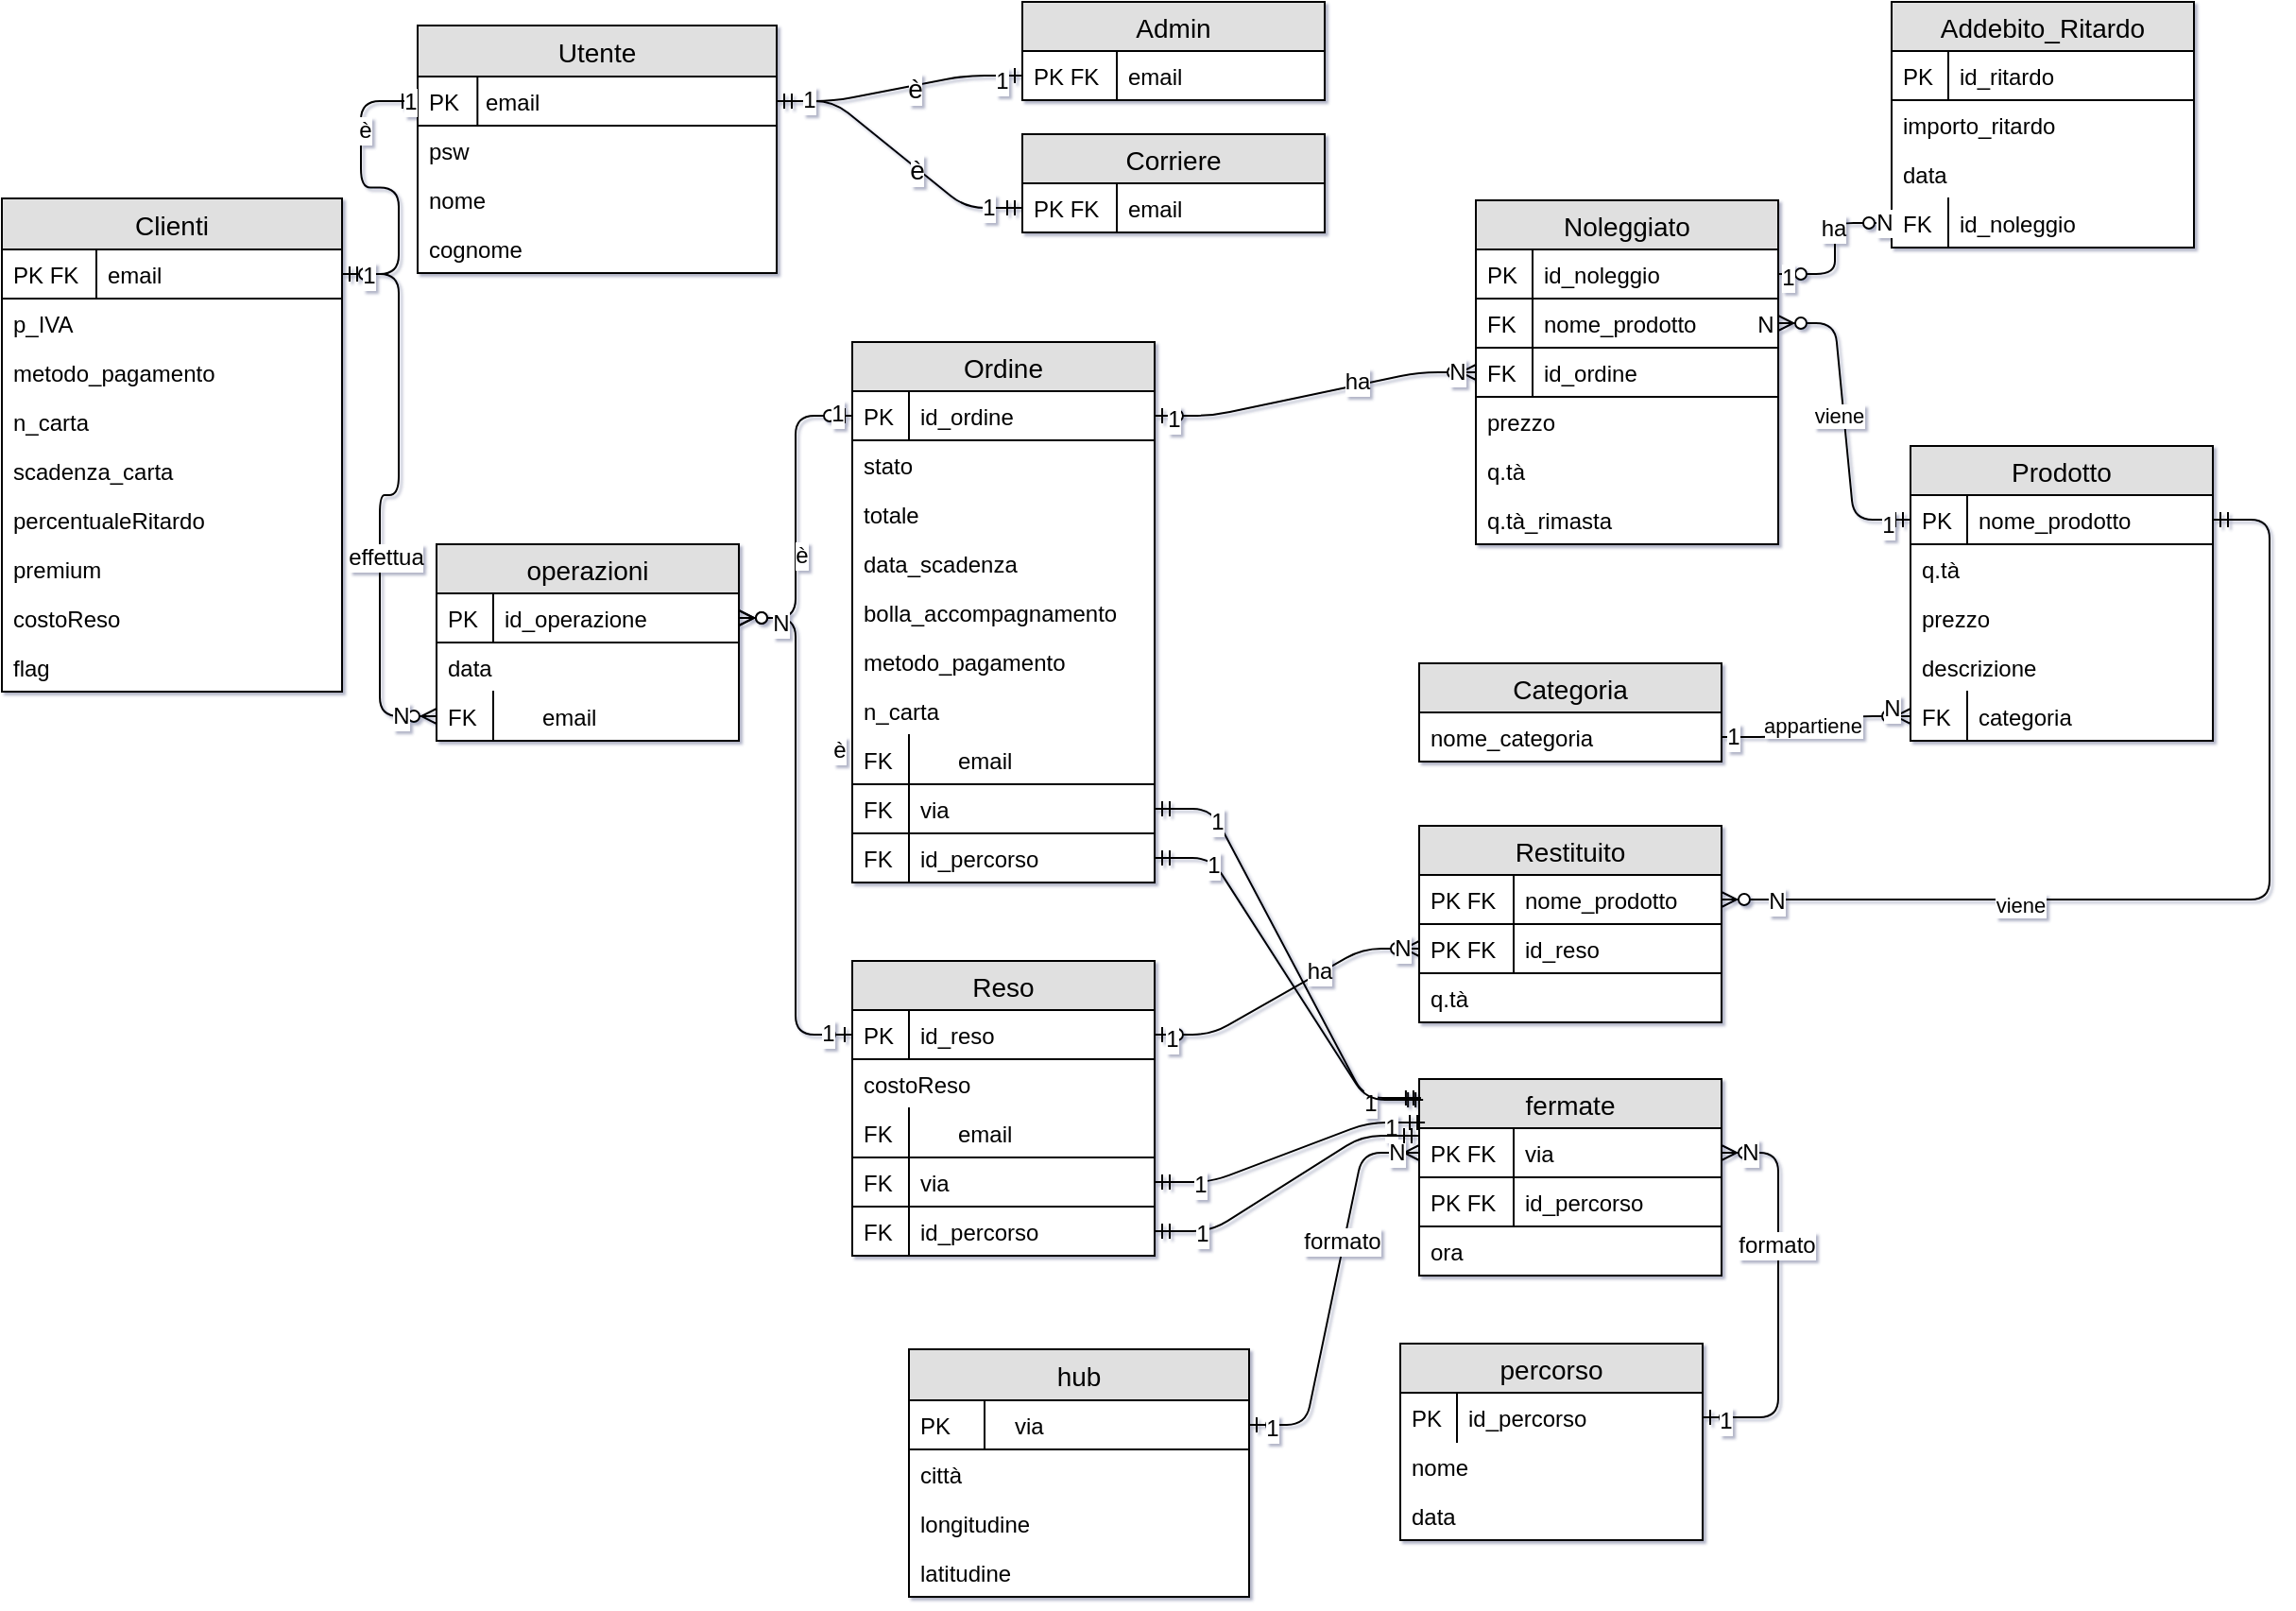 <mxfile version="13.9.8" type="device"><diagram id="O3b5vfJz-K-T-hg6xMQF" name="Page-1"><mxGraphModel dx="1422" dy="1621" grid="1" gridSize="10" guides="1" tooltips="1" connect="1" arrows="1" fold="1" page="1" pageScale="1" pageWidth="1169" pageHeight="827" background="none" math="0" shadow="1"><root><mxCell id="0"/><mxCell id="1" parent="0"/><object label="Utente" id="Xm0WJT4RVuP9LQRf9wcF-2"><mxCell style="swimlane;fontStyle=0;childLayout=stackLayout;horizontal=1;startSize=27;fillColor=#e0e0e0;horizontalStack=0;resizeParent=1;resizeParentMax=0;resizeLast=0;collapsible=1;marginBottom=0;swimlaneFillColor=#ffffff;align=center;fontSize=14;" parent="1" vertex="1"><mxGeometry x="250" y="-117.5" width="190" height="131" as="geometry"><mxRectangle x="90" y="90" width="70" height="26" as="alternateBounds"/></mxGeometry></mxCell></object><mxCell id="Xm0WJT4RVuP9LQRf9wcF-62" value="email" style="shape=partialRectangle;top=0;left=0;right=0;bottom=1;align=left;verticalAlign=top;fillColor=none;spacingLeft=34;spacingRight=4;overflow=hidden;rotatable=0;points=[[0,0.5],[1,0.5]];portConstraint=eastwest;dropTarget=0;fontSize=12;startSize=26;" parent="Xm0WJT4RVuP9LQRf9wcF-2" vertex="1"><mxGeometry y="27" width="190" height="26" as="geometry"/></mxCell><mxCell id="Xm0WJT4RVuP9LQRf9wcF-63" value="PK" style="shape=partialRectangle;top=0;left=0;bottom=0;fillColor=none;align=left;verticalAlign=top;spacingLeft=4;spacingRight=4;overflow=hidden;rotatable=0;points=[];portConstraint=eastwest;part=1;fontSize=12;" parent="Xm0WJT4RVuP9LQRf9wcF-62" vertex="1" connectable="0"><mxGeometry width="31.667" height="26" as="geometry"/></mxCell><mxCell id="Xm0WJT4RVuP9LQRf9wcF-4" value="psw" style="text;strokeColor=none;fillColor=none;spacingLeft=4;spacingRight=4;overflow=hidden;rotatable=0;points=[[0,0.5],[1,0.5]];portConstraint=eastwest;fontSize=12;" parent="Xm0WJT4RVuP9LQRf9wcF-2" vertex="1"><mxGeometry y="53" width="190" height="26" as="geometry"/></mxCell><mxCell id="Xm0WJT4RVuP9LQRf9wcF-16" value="nome&#10;" style="text;strokeColor=none;fillColor=none;spacingLeft=4;spacingRight=4;overflow=hidden;rotatable=0;points=[[0,0.5],[1,0.5]];portConstraint=eastwest;fontSize=12;" parent="Xm0WJT4RVuP9LQRf9wcF-2" vertex="1"><mxGeometry y="79" width="190" height="26" as="geometry"/></mxCell><mxCell id="Xm0WJT4RVuP9LQRf9wcF-17" value="cognome" style="text;strokeColor=none;fillColor=none;spacingLeft=4;spacingRight=4;overflow=hidden;rotatable=0;points=[[0,0.5],[1,0.5]];portConstraint=eastwest;fontSize=12;" parent="Xm0WJT4RVuP9LQRf9wcF-2" vertex="1"><mxGeometry y="105" width="190" height="26" as="geometry"/></mxCell><object label="Clienti" id="Xm0WJT4RVuP9LQRf9wcF-35"><mxCell style="swimlane;fontStyle=0;childLayout=stackLayout;horizontal=1;startSize=27;fillColor=#e0e0e0;horizontalStack=0;resizeParent=1;resizeParentMax=0;resizeLast=0;collapsible=1;marginBottom=0;swimlaneFillColor=#ffffff;align=center;fontSize=14;" parent="1" vertex="1"><mxGeometry x="30" y="-26" width="180" height="261" as="geometry"><mxRectangle x="90" y="90" width="70" height="26" as="alternateBounds"/></mxGeometry></mxCell></object><mxCell id="Xm0WJT4RVuP9LQRf9wcF-36" value="      email" style="shape=partialRectangle;top=0;left=0;right=0;bottom=1;align=left;verticalAlign=top;fillColor=none;spacingLeft=34;spacingRight=4;overflow=hidden;rotatable=0;points=[[0,0.5],[1,0.5]];portConstraint=eastwest;dropTarget=0;fontSize=12;startSize=26;" parent="Xm0WJT4RVuP9LQRf9wcF-35" vertex="1"><mxGeometry y="27" width="180" height="26" as="geometry"/></mxCell><mxCell id="Xm0WJT4RVuP9LQRf9wcF-37" value="PK FK" style="shape=partialRectangle;top=0;left=0;bottom=0;fillColor=none;align=left;verticalAlign=top;spacingLeft=4;spacingRight=4;overflow=hidden;rotatable=0;points=[];portConstraint=eastwest;part=1;fontSize=12;" parent="Xm0WJT4RVuP9LQRf9wcF-36" vertex="1" connectable="0"><mxGeometry width="50" height="26" as="geometry"/></mxCell><mxCell id="Xm0WJT4RVuP9LQRf9wcF-38" value="p_IVA" style="text;strokeColor=none;fillColor=none;spacingLeft=4;spacingRight=4;overflow=hidden;rotatable=0;points=[[0,0.5],[1,0.5]];portConstraint=eastwest;fontSize=12;" parent="Xm0WJT4RVuP9LQRf9wcF-35" vertex="1"><mxGeometry y="53" width="180" height="26" as="geometry"/></mxCell><mxCell id="LE8PXFdHcmIUu1gxOblO-20" value="metodo_pagamento" style="text;strokeColor=none;fillColor=none;spacingLeft=4;spacingRight=4;overflow=hidden;rotatable=0;points=[[0,0.5],[1,0.5]];portConstraint=eastwest;fontSize=12;" parent="Xm0WJT4RVuP9LQRf9wcF-35" vertex="1"><mxGeometry y="79" width="180" height="26" as="geometry"/></mxCell><mxCell id="Xm0WJT4RVuP9LQRf9wcF-39" value="n_carta" style="text;strokeColor=none;fillColor=none;spacingLeft=4;spacingRight=4;overflow=hidden;rotatable=0;points=[[0,0.5],[1,0.5]];portConstraint=eastwest;fontSize=12;" parent="Xm0WJT4RVuP9LQRf9wcF-35" vertex="1"><mxGeometry y="105" width="180" height="26" as="geometry"/></mxCell><mxCell id="Xm0WJT4RVuP9LQRf9wcF-40" value="scadenza_carta" style="text;strokeColor=none;fillColor=none;spacingLeft=4;spacingRight=4;overflow=hidden;rotatable=0;points=[[0,0.5],[1,0.5]];portConstraint=eastwest;fontSize=12;" parent="Xm0WJT4RVuP9LQRf9wcF-35" vertex="1"><mxGeometry y="131" width="180" height="26" as="geometry"/></mxCell><mxCell id="LE8PXFdHcmIUu1gxOblO-26" value="percentualeRitardo" style="text;strokeColor=none;fillColor=none;spacingLeft=4;spacingRight=4;overflow=hidden;rotatable=0;points=[[0,0.5],[1,0.5]];portConstraint=eastwest;fontSize=12;" parent="Xm0WJT4RVuP9LQRf9wcF-35" vertex="1"><mxGeometry y="157" width="180" height="26" as="geometry"/></mxCell><mxCell id="LE8PXFdHcmIUu1gxOblO-27" value="premium" style="text;strokeColor=none;fillColor=none;spacingLeft=4;spacingRight=4;overflow=hidden;rotatable=0;points=[[0,0.5],[1,0.5]];portConstraint=eastwest;fontSize=12;" parent="Xm0WJT4RVuP9LQRf9wcF-35" vertex="1"><mxGeometry y="183" width="180" height="26" as="geometry"/></mxCell><mxCell id="LE8PXFdHcmIUu1gxOblO-28" value="costoReso" style="text;strokeColor=none;fillColor=none;spacingLeft=4;spacingRight=4;overflow=hidden;rotatable=0;points=[[0,0.5],[1,0.5]];portConstraint=eastwest;fontSize=12;" parent="Xm0WJT4RVuP9LQRf9wcF-35" vertex="1"><mxGeometry y="209" width="180" height="26" as="geometry"/></mxCell><mxCell id="Xm0WJT4RVuP9LQRf9wcF-73" value="flag" style="text;strokeColor=none;fillColor=none;spacingLeft=4;spacingRight=4;overflow=hidden;rotatable=0;points=[[0,0.5],[1,0.5]];portConstraint=eastwest;fontSize=12;startSize=26;" parent="Xm0WJT4RVuP9LQRf9wcF-35" vertex="1"><mxGeometry y="235" width="180" height="26" as="geometry"/></mxCell><mxCell id="Xm0WJT4RVuP9LQRf9wcF-49" value="Admin" style="swimlane;fontStyle=0;childLayout=stackLayout;horizontal=1;startSize=26;fillColor=#e0e0e0;horizontalStack=0;resizeParent=1;resizeParentMax=0;resizeLast=0;collapsible=1;marginBottom=0;swimlaneFillColor=#ffffff;align=center;fontSize=14;" parent="1" vertex="1"><mxGeometry x="570" y="-130" width="160" height="52" as="geometry"/></mxCell><mxCell id="Xm0WJT4RVuP9LQRf9wcF-53" value="      email" style="shape=partialRectangle;top=0;left=0;right=0;bottom=1;align=left;verticalAlign=top;fillColor=none;spacingLeft=34;spacingRight=4;overflow=hidden;rotatable=0;points=[[0,0.5],[1,0.5]];portConstraint=eastwest;dropTarget=0;fontSize=12;startSize=26;" parent="Xm0WJT4RVuP9LQRf9wcF-49" vertex="1"><mxGeometry y="26" width="160" height="26" as="geometry"/></mxCell><mxCell id="Xm0WJT4RVuP9LQRf9wcF-54" value="PK FK" style="shape=partialRectangle;top=0;left=0;bottom=0;fillColor=none;align=left;verticalAlign=top;spacingLeft=4;spacingRight=4;overflow=hidden;rotatable=0;points=[];portConstraint=eastwest;part=1;fontSize=12;" parent="Xm0WJT4RVuP9LQRf9wcF-53" vertex="1" connectable="0"><mxGeometry width="50" height="26" as="geometry"/></mxCell><mxCell id="Xm0WJT4RVuP9LQRf9wcF-55" value="Corriere" style="swimlane;fontStyle=0;childLayout=stackLayout;horizontal=1;startSize=26;fillColor=#e0e0e0;horizontalStack=0;resizeParent=1;resizeParentMax=0;resizeLast=0;collapsible=1;marginBottom=0;swimlaneFillColor=#ffffff;align=center;fontSize=14;" parent="1" vertex="1"><mxGeometry x="570" y="-60" width="160" height="52" as="geometry"/></mxCell><mxCell id="Xm0WJT4RVuP9LQRf9wcF-56" value="      email" style="shape=partialRectangle;top=0;left=0;right=0;bottom=1;align=left;verticalAlign=top;fillColor=none;spacingLeft=34;spacingRight=4;overflow=hidden;rotatable=0;points=[[0,0.5],[1,0.5]];portConstraint=eastwest;dropTarget=0;fontSize=12;startSize=26;" parent="Xm0WJT4RVuP9LQRf9wcF-55" vertex="1"><mxGeometry y="26" width="160" height="26" as="geometry"/></mxCell><mxCell id="Xm0WJT4RVuP9LQRf9wcF-57" value="PK FK" style="shape=partialRectangle;top=0;left=0;bottom=0;fillColor=none;align=left;verticalAlign=top;spacingLeft=4;spacingRight=4;overflow=hidden;rotatable=0;points=[];portConstraint=eastwest;part=1;fontSize=12;" parent="Xm0WJT4RVuP9LQRf9wcF-56" vertex="1" connectable="0"><mxGeometry width="50" height="26" as="geometry"/></mxCell><mxCell id="Xm0WJT4RVuP9LQRf9wcF-58" value="" style="edgeStyle=entityRelationEdgeStyle;fontSize=12;html=1;endArrow=ERmandOne;startArrow=ERmandOne;exitX=1;exitY=0.5;exitDx=0;exitDy=0;entryX=0;entryY=0.5;entryDx=0;entryDy=0;" parent="1" source="Xm0WJT4RVuP9LQRf9wcF-36" target="Xm0WJT4RVuP9LQRf9wcF-62" edge="1"><mxGeometry width="100" height="100" relative="1" as="geometry"><mxPoint x="130" y="-20" as="sourcePoint"/><mxPoint x="230" y="-120" as="targetPoint"/></mxGeometry></mxCell><mxCell id="SQWvD1zlipwc46EcE6Aq-20" value="1" style="text;html=1;resizable=0;points=[];align=center;verticalAlign=middle;labelBackgroundColor=#ffffff;" parent="Xm0WJT4RVuP9LQRf9wcF-58" vertex="1" connectable="0"><mxGeometry x="0.948" relative="1" as="geometry"><mxPoint as="offset"/></mxGeometry></mxCell><mxCell id="VW3XLy9VrTY78GUXKfo0-68" value="è" style="text;html=1;resizable=0;points=[];align=center;verticalAlign=middle;labelBackgroundColor=#ffffff;" parent="Xm0WJT4RVuP9LQRf9wcF-58" vertex="1" connectable="0"><mxGeometry x="0.468" y="-2" relative="1" as="geometry"><mxPoint as="offset"/></mxGeometry></mxCell><mxCell id="Xm0WJT4RVuP9LQRf9wcF-64" value="" style="edgeStyle=entityRelationEdgeStyle;fontSize=12;html=1;endArrow=ERmandOne;startArrow=ERmandOne;exitX=1;exitY=0.5;exitDx=0;exitDy=0;entryX=0;entryY=0.5;entryDx=0;entryDy=0;" parent="1" source="Xm0WJT4RVuP9LQRf9wcF-62" target="Xm0WJT4RVuP9LQRf9wcF-53" edge="1"><mxGeometry width="100" height="100" relative="1" as="geometry"><mxPoint x="581.5" y="-153" as="sourcePoint"/><mxPoint x="511.5" y="87" as="targetPoint"/></mxGeometry></mxCell><mxCell id="Xm0WJT4RVuP9LQRf9wcF-71" value="è" style="text;html=1;resizable=0;points=[];align=center;verticalAlign=middle;labelBackgroundColor=#ffffff;fontSize=14;" parent="Xm0WJT4RVuP9LQRf9wcF-64" vertex="1" connectable="0"><mxGeometry x="0.121" y="-1" relative="1" as="geometry"><mxPoint y="1" as="offset"/></mxGeometry></mxCell><mxCell id="SQWvD1zlipwc46EcE6Aq-23" value="1" style="text;html=1;resizable=0;points=[];align=center;verticalAlign=middle;labelBackgroundColor=#ffffff;" parent="Xm0WJT4RVuP9LQRf9wcF-64" vertex="1" connectable="0"><mxGeometry x="0.832" y="-3" relative="1" as="geometry"><mxPoint as="offset"/></mxGeometry></mxCell><mxCell id="Xm0WJT4RVuP9LQRf9wcF-65" value="" style="edgeStyle=entityRelationEdgeStyle;fontSize=12;html=1;endArrow=ERmandOne;startArrow=ERmandOne;exitX=1;exitY=0.5;exitDx=0;exitDy=0;entryX=0;entryY=0.5;entryDx=0;entryDy=0;" parent="1" source="Xm0WJT4RVuP9LQRf9wcF-62" target="Xm0WJT4RVuP9LQRf9wcF-56" edge="1"><mxGeometry width="100" height="100" relative="1" as="geometry"><mxPoint x="401.5" y="-118" as="sourcePoint"/><mxPoint x="601.5" y="181" as="targetPoint"/></mxGeometry></mxCell><mxCell id="Xm0WJT4RVuP9LQRf9wcF-72" value="è" style="text;html=1;resizable=0;points=[];align=center;verticalAlign=middle;labelBackgroundColor=#ffffff;fontSize=14;" parent="Xm0WJT4RVuP9LQRf9wcF-65" vertex="1" connectable="0"><mxGeometry x="0.152" y="-1" relative="1" as="geometry"><mxPoint as="offset"/></mxGeometry></mxCell><mxCell id="SQWvD1zlipwc46EcE6Aq-22" value="1" style="text;html=1;resizable=0;points=[];align=center;verticalAlign=middle;labelBackgroundColor=#ffffff;" parent="Xm0WJT4RVuP9LQRf9wcF-65" vertex="1" connectable="0"><mxGeometry x="-0.714" y="5" relative="1" as="geometry"><mxPoint x="-5" y="4" as="offset"/></mxGeometry></mxCell><mxCell id="VW3XLy9VrTY78GUXKfo0-93" value="1" style="text;html=1;resizable=0;points=[];align=center;verticalAlign=middle;labelBackgroundColor=#ffffff;" parent="Xm0WJT4RVuP9LQRf9wcF-65" vertex="1" connectable="0"><mxGeometry x="0.763" relative="1" as="geometry"><mxPoint as="offset"/></mxGeometry></mxCell><mxCell id="Xm0WJT4RVuP9LQRf9wcF-66" value="Prodotto" style="swimlane;fontStyle=0;childLayout=stackLayout;horizontal=1;startSize=26;fillColor=#e0e0e0;horizontalStack=0;resizeParent=1;resizeParentMax=0;resizeLast=0;collapsible=1;marginBottom=0;swimlaneFillColor=#ffffff;align=center;fontSize=14;" parent="1" vertex="1"><mxGeometry x="1040" y="105" width="160" height="156" as="geometry"/></mxCell><mxCell id="Xm0WJT4RVuP9LQRf9wcF-79" value="nome_prodotto" style="shape=partialRectangle;top=0;left=0;right=0;bottom=1;align=left;verticalAlign=top;fillColor=none;spacingLeft=34;spacingRight=4;overflow=hidden;rotatable=0;points=[[0,0.5],[1,0.5]];portConstraint=eastwest;dropTarget=0;fontSize=12;startSize=26;" parent="Xm0WJT4RVuP9LQRf9wcF-66" vertex="1"><mxGeometry y="26" width="160" height="26" as="geometry"/></mxCell><mxCell id="Xm0WJT4RVuP9LQRf9wcF-80" value="PK" style="shape=partialRectangle;top=0;left=0;bottom=0;fillColor=none;align=left;verticalAlign=top;spacingLeft=4;spacingRight=4;overflow=hidden;rotatable=0;points=[];portConstraint=eastwest;part=1;fontSize=12;" parent="Xm0WJT4RVuP9LQRf9wcF-79" vertex="1" connectable="0"><mxGeometry width="30" height="26" as="geometry"/></mxCell><mxCell id="Xm0WJT4RVuP9LQRf9wcF-68" value="q.tà" style="text;strokeColor=none;fillColor=none;spacingLeft=4;spacingRight=4;overflow=hidden;rotatable=0;points=[[0,0.5],[1,0.5]];portConstraint=eastwest;fontSize=12;" parent="Xm0WJT4RVuP9LQRf9wcF-66" vertex="1"><mxGeometry y="52" width="160" height="26" as="geometry"/></mxCell><mxCell id="Xm0WJT4RVuP9LQRf9wcF-69" value="prezzo" style="text;strokeColor=none;fillColor=none;spacingLeft=4;spacingRight=4;overflow=hidden;rotatable=0;points=[[0,0.5],[1,0.5]];portConstraint=eastwest;fontSize=12;" parent="Xm0WJT4RVuP9LQRf9wcF-66" vertex="1"><mxGeometry y="78" width="160" height="26" as="geometry"/></mxCell><mxCell id="Xm0WJT4RVuP9LQRf9wcF-74" value="descrizione" style="text;strokeColor=none;fillColor=none;spacingLeft=4;spacingRight=4;overflow=hidden;rotatable=0;points=[[0,0.5],[1,0.5]];portConstraint=eastwest;fontSize=12;startSize=26;" parent="Xm0WJT4RVuP9LQRf9wcF-66" vertex="1"><mxGeometry y="104" width="160" height="26" as="geometry"/></mxCell><mxCell id="Xm0WJT4RVuP9LQRf9wcF-86" value="categoria" style="shape=partialRectangle;top=0;left=0;right=0;bottom=1;align=left;verticalAlign=top;fillColor=none;spacingLeft=34;spacingRight=4;overflow=hidden;rotatable=0;points=[[0,0.5],[1,0.5]];portConstraint=eastwest;dropTarget=0;fontSize=12;startSize=26;" parent="Xm0WJT4RVuP9LQRf9wcF-66" vertex="1"><mxGeometry y="130" width="160" height="26" as="geometry"/></mxCell><mxCell id="Xm0WJT4RVuP9LQRf9wcF-87" value="FK" style="shape=partialRectangle;top=0;left=0;bottom=0;fillColor=none;align=left;verticalAlign=top;spacingLeft=4;spacingRight=4;overflow=hidden;rotatable=0;points=[];portConstraint=eastwest;part=1;fontSize=12;" parent="Xm0WJT4RVuP9LQRf9wcF-86" vertex="1" connectable="0"><mxGeometry width="30" height="26" as="geometry"/></mxCell><mxCell id="Xm0WJT4RVuP9LQRf9wcF-75" value="Categoria" style="swimlane;fontStyle=0;childLayout=stackLayout;horizontal=1;startSize=26;fillColor=#e0e0e0;horizontalStack=0;resizeParent=1;resizeParentMax=0;resizeLast=0;collapsible=1;marginBottom=0;swimlaneFillColor=#ffffff;align=center;fontSize=14;" parent="1" vertex="1"><mxGeometry x="780" y="220" width="160" height="52" as="geometry"/></mxCell><mxCell id="Xm0WJT4RVuP9LQRf9wcF-76" value="nome_categoria" style="text;strokeColor=none;fillColor=none;spacingLeft=4;spacingRight=4;overflow=hidden;rotatable=0;points=[[0,0.5],[1,0.5]];portConstraint=eastwest;fontSize=12;" parent="Xm0WJT4RVuP9LQRf9wcF-75" vertex="1"><mxGeometry y="26" width="160" height="26" as="geometry"/></mxCell><object label="hub" id="Xm0WJT4RVuP9LQRf9wcF-89"><mxCell style="swimlane;fontStyle=0;childLayout=stackLayout;horizontal=1;startSize=27;fillColor=#e0e0e0;horizontalStack=0;resizeParent=1;resizeParentMax=0;resizeLast=0;collapsible=1;marginBottom=0;swimlaneFillColor=#ffffff;align=center;fontSize=14;" parent="1" vertex="1"><mxGeometry x="510" y="583" width="180" height="131" as="geometry"><mxRectangle x="90" y="90" width="70" height="26" as="alternateBounds"/></mxGeometry></mxCell></object><mxCell id="Xm0WJT4RVuP9LQRf9wcF-90" value="      via" style="shape=partialRectangle;top=0;left=0;right=0;bottom=1;align=left;verticalAlign=top;fillColor=none;spacingLeft=34;spacingRight=4;overflow=hidden;rotatable=0;points=[[0,0.5],[1,0.5]];portConstraint=eastwest;dropTarget=0;fontSize=12;startSize=26;" parent="Xm0WJT4RVuP9LQRf9wcF-89" vertex="1"><mxGeometry y="27" width="180" height="26" as="geometry"/></mxCell><mxCell id="Xm0WJT4RVuP9LQRf9wcF-91" value="PK " style="shape=partialRectangle;top=0;left=0;bottom=0;fillColor=none;align=left;verticalAlign=top;spacingLeft=4;spacingRight=4;overflow=hidden;rotatable=0;points=[];portConstraint=eastwest;part=1;fontSize=12;" parent="Xm0WJT4RVuP9LQRf9wcF-90" vertex="1" connectable="0"><mxGeometry width="40" height="26" as="geometry"/></mxCell><mxCell id="Xm0WJT4RVuP9LQRf9wcF-92" value="città" style="text;strokeColor=none;fillColor=none;spacingLeft=4;spacingRight=4;overflow=hidden;rotatable=0;points=[[0,0.5],[1,0.5]];portConstraint=eastwest;fontSize=12;" parent="Xm0WJT4RVuP9LQRf9wcF-89" vertex="1"><mxGeometry y="53" width="180" height="26" as="geometry"/></mxCell><mxCell id="Xm0WJT4RVuP9LQRf9wcF-93" value="longitudine" style="text;strokeColor=none;fillColor=none;spacingLeft=4;spacingRight=4;overflow=hidden;rotatable=0;points=[[0,0.5],[1,0.5]];portConstraint=eastwest;fontSize=12;" parent="Xm0WJT4RVuP9LQRf9wcF-89" vertex="1"><mxGeometry y="79" width="180" height="26" as="geometry"/></mxCell><mxCell id="Xm0WJT4RVuP9LQRf9wcF-94" value="latitudine" style="text;strokeColor=none;fillColor=none;spacingLeft=4;spacingRight=4;overflow=hidden;rotatable=0;points=[[0,0.5],[1,0.5]];portConstraint=eastwest;fontSize=12;" parent="Xm0WJT4RVuP9LQRf9wcF-89" vertex="1"><mxGeometry y="105" width="180" height="26" as="geometry"/></mxCell><mxCell id="SQWvD1zlipwc46EcE6Aq-1" value="percorso" style="swimlane;fontStyle=0;childLayout=stackLayout;horizontal=1;startSize=26;fillColor=#e0e0e0;horizontalStack=0;resizeParent=1;resizeParentMax=0;resizeLast=0;collapsible=1;marginBottom=0;swimlaneFillColor=#ffffff;align=center;fontSize=14;" parent="1" vertex="1"><mxGeometry x="770" y="580" width="160" height="104" as="geometry"/></mxCell><mxCell id="SQWvD1zlipwc46EcE6Aq-9" value="id_percorso" style="shape=partialRectangle;top=0;left=0;right=0;bottom=0;align=left;verticalAlign=top;fillColor=none;spacingLeft=34;spacingRight=4;overflow=hidden;rotatable=0;points=[[0,0.5],[1,0.5]];portConstraint=eastwest;dropTarget=0;fontSize=12;" parent="SQWvD1zlipwc46EcE6Aq-1" vertex="1"><mxGeometry y="26" width="160" height="26" as="geometry"/></mxCell><mxCell id="SQWvD1zlipwc46EcE6Aq-10" value="PK" style="shape=partialRectangle;top=0;left=0;bottom=0;fillColor=none;align=left;verticalAlign=top;spacingLeft=4;spacingRight=4;overflow=hidden;rotatable=0;points=[];portConstraint=eastwest;part=1;fontSize=12;" parent="SQWvD1zlipwc46EcE6Aq-9" vertex="1" connectable="0"><mxGeometry width="30" height="26" as="geometry"/></mxCell><mxCell id="SQWvD1zlipwc46EcE6Aq-2" value="nome" style="text;strokeColor=none;fillColor=none;spacingLeft=4;spacingRight=4;overflow=hidden;rotatable=0;points=[[0,0.5],[1,0.5]];portConstraint=eastwest;fontSize=12;" parent="SQWvD1zlipwc46EcE6Aq-1" vertex="1"><mxGeometry y="52" width="160" height="26" as="geometry"/></mxCell><mxCell id="SQWvD1zlipwc46EcE6Aq-13" value="data" style="text;strokeColor=none;fillColor=none;spacingLeft=4;spacingRight=4;overflow=hidden;rotatable=0;points=[[0,0.5],[1,0.5]];portConstraint=eastwest;fontSize=12;" parent="SQWvD1zlipwc46EcE6Aq-1" vertex="1"><mxGeometry y="78" width="160" height="26" as="geometry"/></mxCell><mxCell id="SQWvD1zlipwc46EcE6Aq-5" value="fermate" style="swimlane;fontStyle=0;childLayout=stackLayout;horizontal=1;startSize=26;fillColor=#e0e0e0;horizontalStack=0;resizeParent=1;resizeParentMax=0;resizeLast=0;collapsible=1;marginBottom=0;swimlaneFillColor=#ffffff;align=center;fontSize=14;" parent="1" vertex="1"><mxGeometry x="780" y="440" width="160" height="104" as="geometry"/></mxCell><mxCell id="SQWvD1zlipwc46EcE6Aq-14" value="      via" style="shape=partialRectangle;top=0;left=0;right=0;bottom=1;align=left;verticalAlign=top;fillColor=none;spacingLeft=34;spacingRight=4;overflow=hidden;rotatable=0;points=[[0,0.5],[1,0.5]];portConstraint=eastwest;dropTarget=0;fontSize=12;startSize=26;" parent="SQWvD1zlipwc46EcE6Aq-5" vertex="1"><mxGeometry y="26" width="160" height="26" as="geometry"/></mxCell><mxCell id="SQWvD1zlipwc46EcE6Aq-15" value="PK FK" style="shape=partialRectangle;top=0;left=0;bottom=0;fillColor=none;align=left;verticalAlign=top;spacingLeft=4;spacingRight=4;overflow=hidden;rotatable=0;points=[];portConstraint=eastwest;part=1;fontSize=12;" parent="SQWvD1zlipwc46EcE6Aq-14" vertex="1" connectable="0"><mxGeometry width="50" height="26" as="geometry"/></mxCell><mxCell id="SQWvD1zlipwc46EcE6Aq-16" value="      id_percorso" style="shape=partialRectangle;top=0;left=0;right=0;bottom=1;align=left;verticalAlign=top;fillColor=none;spacingLeft=34;spacingRight=4;overflow=hidden;rotatable=0;points=[[0,0.5],[1,0.5]];portConstraint=eastwest;dropTarget=0;fontSize=12;startSize=26;" parent="SQWvD1zlipwc46EcE6Aq-5" vertex="1"><mxGeometry y="52" width="160" height="26" as="geometry"/></mxCell><mxCell id="SQWvD1zlipwc46EcE6Aq-17" value="PK FK" style="shape=partialRectangle;top=0;left=0;bottom=0;fillColor=none;align=left;verticalAlign=top;spacingLeft=4;spacingRight=4;overflow=hidden;rotatable=0;points=[];portConstraint=eastwest;part=1;fontSize=12;" parent="SQWvD1zlipwc46EcE6Aq-16" vertex="1" connectable="0"><mxGeometry width="50" height="26" as="geometry"/></mxCell><mxCell id="SQWvD1zlipwc46EcE6Aq-18" value="ora" style="text;strokeColor=none;fillColor=none;spacingLeft=4;spacingRight=4;overflow=hidden;rotatable=0;points=[[0,0.5],[1,0.5]];portConstraint=eastwest;fontSize=12;" parent="SQWvD1zlipwc46EcE6Aq-5" vertex="1"><mxGeometry y="78" width="160" height="26" as="geometry"/></mxCell><mxCell id="SQWvD1zlipwc46EcE6Aq-19" value="" style="edgeStyle=entityRelationEdgeStyle;fontSize=12;html=1;endArrow=ERzeroToMany;startArrow=ERzeroToOne;" parent="1" source="SQWvD1zlipwc46EcE6Aq-9" target="SQWvD1zlipwc46EcE6Aq-14" edge="1"><mxGeometry width="100" height="100" relative="1" as="geometry"><mxPoint x="840" y="458" as="sourcePoint"/><mxPoint x="760" y="391" as="targetPoint"/></mxGeometry></mxCell><mxCell id="SQWvD1zlipwc46EcE6Aq-29" value="1" style="text;html=1;resizable=0;points=[];align=center;verticalAlign=middle;labelBackgroundColor=#ffffff;" parent="SQWvD1zlipwc46EcE6Aq-19" vertex="1" connectable="0"><mxGeometry x="-0.888" y="-2" relative="1" as="geometry"><mxPoint as="offset"/></mxGeometry></mxCell><mxCell id="SQWvD1zlipwc46EcE6Aq-30" value="N" style="text;html=1;resizable=0;points=[];align=center;verticalAlign=middle;labelBackgroundColor=#ffffff;" parent="SQWvD1zlipwc46EcE6Aq-19" vertex="1" connectable="0"><mxGeometry x="0.868" relative="1" as="geometry"><mxPoint x="1" as="offset"/></mxGeometry></mxCell><mxCell id="SQWvD1zlipwc46EcE6Aq-31" value="formato" style="text;html=1;resizable=0;points=[];align=center;verticalAlign=middle;labelBackgroundColor=#ffffff;" parent="SQWvD1zlipwc46EcE6Aq-19" vertex="1" connectable="0"><mxGeometry x="0.248" y="2" relative="1" as="geometry"><mxPoint x="1" as="offset"/></mxGeometry></mxCell><mxCell id="SQWvD1zlipwc46EcE6Aq-36" value="Ordine" style="swimlane;fontStyle=0;childLayout=stackLayout;horizontal=1;startSize=26;fillColor=#e0e0e0;horizontalStack=0;resizeParent=1;resizeParentMax=0;resizeLast=0;collapsible=1;marginBottom=0;swimlaneFillColor=#ffffff;align=center;fontSize=14;" parent="1" vertex="1"><mxGeometry x="480" y="50" width="160" height="286" as="geometry"/></mxCell><mxCell id="SQWvD1zlipwc46EcE6Aq-49" value="id_ordine" style="shape=partialRectangle;top=0;left=0;right=0;bottom=1;align=left;verticalAlign=top;fillColor=none;spacingLeft=34;spacingRight=4;overflow=hidden;rotatable=0;points=[[0,0.5],[1,0.5]];portConstraint=eastwest;dropTarget=0;fontSize=12;" parent="SQWvD1zlipwc46EcE6Aq-36" vertex="1"><mxGeometry y="26" width="160" height="26" as="geometry"/></mxCell><mxCell id="SQWvD1zlipwc46EcE6Aq-50" value="PK" style="shape=partialRectangle;top=0;left=0;bottom=0;fillColor=none;align=left;verticalAlign=top;spacingLeft=4;spacingRight=4;overflow=hidden;rotatable=0;points=[];portConstraint=eastwest;part=1;fontSize=12;" parent="SQWvD1zlipwc46EcE6Aq-49" vertex="1" connectable="0"><mxGeometry width="30" height="26" as="geometry"/></mxCell><mxCell id="SQWvD1zlipwc46EcE6Aq-39" value="stato" style="text;strokeColor=none;fillColor=none;spacingLeft=4;spacingRight=4;overflow=hidden;rotatable=0;points=[[0,0.5],[1,0.5]];portConstraint=eastwest;fontSize=12;" parent="SQWvD1zlipwc46EcE6Aq-36" vertex="1"><mxGeometry y="52" width="160" height="26" as="geometry"/></mxCell><mxCell id="SQWvD1zlipwc46EcE6Aq-51" value="totale" style="text;strokeColor=none;fillColor=none;spacingLeft=4;spacingRight=4;overflow=hidden;rotatable=0;points=[[0,0.5],[1,0.5]];portConstraint=eastwest;fontSize=12;" parent="SQWvD1zlipwc46EcE6Aq-36" vertex="1"><mxGeometry y="78" width="160" height="26" as="geometry"/></mxCell><mxCell id="VW3XLy9VrTY78GUXKfo0-21" value="data_scadenza" style="text;strokeColor=none;fillColor=none;spacingLeft=4;spacingRight=4;overflow=hidden;rotatable=0;points=[[0,0.5],[1,0.5]];portConstraint=eastwest;fontSize=12;" parent="SQWvD1zlipwc46EcE6Aq-36" vertex="1"><mxGeometry y="104" width="160" height="26" as="geometry"/></mxCell><mxCell id="VW3XLy9VrTY78GUXKfo0-12" value="bolla_accompagnamento" style="text;strokeColor=none;fillColor=none;spacingLeft=4;spacingRight=4;overflow=hidden;rotatable=0;points=[[0,0.5],[1,0.5]];portConstraint=eastwest;fontSize=12;" parent="SQWvD1zlipwc46EcE6Aq-36" vertex="1"><mxGeometry y="130" width="160" height="26" as="geometry"/></mxCell><mxCell id="LE8PXFdHcmIUu1gxOblO-21" value="metodo_pagamento" style="text;strokeColor=none;fillColor=none;spacingLeft=4;spacingRight=4;overflow=hidden;rotatable=0;points=[[0,0.5],[1,0.5]];portConstraint=eastwest;fontSize=12;" parent="SQWvD1zlipwc46EcE6Aq-36" vertex="1"><mxGeometry y="156" width="160" height="26" as="geometry"/></mxCell><mxCell id="SQWvD1zlipwc46EcE6Aq-58" value="n_carta" style="text;strokeColor=none;fillColor=none;spacingLeft=4;spacingRight=4;overflow=hidden;rotatable=0;points=[[0,0.5],[1,0.5]];portConstraint=eastwest;fontSize=12;" parent="SQWvD1zlipwc46EcE6Aq-36" vertex="1"><mxGeometry y="182" width="160" height="26" as="geometry"/></mxCell><mxCell id="VW3XLy9VrTY78GUXKfo0-50" value="      email" style="shape=partialRectangle;top=0;left=0;right=0;bottom=1;align=left;verticalAlign=top;fillColor=none;spacingLeft=34;spacingRight=4;overflow=hidden;rotatable=0;points=[[0,0.5],[1,0.5]];portConstraint=eastwest;dropTarget=0;fontSize=12;startSize=26;" parent="SQWvD1zlipwc46EcE6Aq-36" vertex="1"><mxGeometry y="208" width="160" height="26" as="geometry"/></mxCell><mxCell id="VW3XLy9VrTY78GUXKfo0-51" value="FK" style="shape=partialRectangle;top=0;left=0;bottom=0;fillColor=none;align=left;verticalAlign=top;spacingLeft=4;spacingRight=4;overflow=hidden;rotatable=0;points=[];portConstraint=eastwest;part=1;fontSize=12;" parent="VW3XLy9VrTY78GUXKfo0-50" vertex="1" connectable="0"><mxGeometry width="30" height="26" as="geometry"/></mxCell><mxCell id="SQWvD1zlipwc46EcE6Aq-52" value="via" style="shape=partialRectangle;top=0;left=0;right=0;bottom=1;align=left;verticalAlign=top;fillColor=none;spacingLeft=34;spacingRight=4;overflow=hidden;rotatable=0;points=[[0,0.5],[1,0.5]];portConstraint=eastwest;dropTarget=0;fontSize=12;" parent="SQWvD1zlipwc46EcE6Aq-36" vertex="1"><mxGeometry y="234" width="160" height="26" as="geometry"/></mxCell><mxCell id="SQWvD1zlipwc46EcE6Aq-53" value="FK" style="shape=partialRectangle;top=0;left=0;bottom=0;fillColor=none;align=left;verticalAlign=top;spacingLeft=4;spacingRight=4;overflow=hidden;rotatable=0;points=[];portConstraint=eastwest;part=1;fontSize=12;" parent="SQWvD1zlipwc46EcE6Aq-52" vertex="1" connectable="0"><mxGeometry width="30" height="26" as="geometry"/></mxCell><mxCell id="SQWvD1zlipwc46EcE6Aq-56" value="id_percorso" style="shape=partialRectangle;top=0;left=0;right=0;bottom=1;align=left;verticalAlign=top;fillColor=none;spacingLeft=34;spacingRight=4;overflow=hidden;rotatable=0;points=[[0,0.5],[1,0.5]];portConstraint=eastwest;dropTarget=0;fontSize=12;" parent="SQWvD1zlipwc46EcE6Aq-36" vertex="1"><mxGeometry y="260" width="160" height="26" as="geometry"/></mxCell><mxCell id="SQWvD1zlipwc46EcE6Aq-57" value="FK" style="shape=partialRectangle;top=0;left=0;bottom=0;fillColor=none;align=left;verticalAlign=top;spacingLeft=4;spacingRight=4;overflow=hidden;rotatable=0;points=[];portConstraint=eastwest;part=1;fontSize=12;" parent="SQWvD1zlipwc46EcE6Aq-56" vertex="1" connectable="0"><mxGeometry width="30" height="26" as="geometry"/></mxCell><mxCell id="SQWvD1zlipwc46EcE6Aq-59" value="" style="edgeStyle=entityRelationEdgeStyle;fontSize=12;html=1;endArrow=ERmandOne;startArrow=ERmandOne;exitX=1;exitY=0.5;exitDx=0;exitDy=0;entryX=0.006;entryY=0.096;entryDx=0;entryDy=0;entryPerimeter=0;" parent="1" source="SQWvD1zlipwc46EcE6Aq-52" target="SQWvD1zlipwc46EcE6Aq-5" edge="1"><mxGeometry width="100" height="100" relative="1" as="geometry"><mxPoint x="810" y="310" as="sourcePoint"/><mxPoint x="670" y="370" as="targetPoint"/></mxGeometry></mxCell><mxCell id="SQWvD1zlipwc46EcE6Aq-60" value="1" style="text;html=1;resizable=0;points=[];align=center;verticalAlign=middle;labelBackgroundColor=#ffffff;" parent="SQWvD1zlipwc46EcE6Aq-59" vertex="1" connectable="0"><mxGeometry x="0.762" y="-3" relative="1" as="geometry"><mxPoint as="offset"/></mxGeometry></mxCell><mxCell id="SQWvD1zlipwc46EcE6Aq-61" value="1" style="text;html=1;resizable=0;points=[];align=center;verticalAlign=middle;labelBackgroundColor=#ffffff;" parent="SQWvD1zlipwc46EcE6Aq-59" vertex="1" connectable="0"><mxGeometry x="-0.683" y="-1" relative="1" as="geometry"><mxPoint as="offset"/></mxGeometry></mxCell><mxCell id="SQWvD1zlipwc46EcE6Aq-32" value="" style="edgeStyle=entityRelationEdgeStyle;fontSize=12;html=1;endArrow=ERzeroToMany;startArrow=ERzeroToOne;exitX=1;exitY=0.5;exitDx=0;exitDy=0;entryX=0;entryY=0.5;entryDx=0;entryDy=0;" parent="1" source="Xm0WJT4RVuP9LQRf9wcF-90" target="SQWvD1zlipwc46EcE6Aq-14" edge="1"><mxGeometry width="100" height="100" relative="1" as="geometry"><mxPoint x="626" y="331" as="sourcePoint"/><mxPoint x="980" y="410" as="targetPoint"/></mxGeometry></mxCell><mxCell id="SQWvD1zlipwc46EcE6Aq-33" value="1" style="text;html=1;resizable=0;points=[];align=center;verticalAlign=middle;labelBackgroundColor=#ffffff;" parent="SQWvD1zlipwc46EcE6Aq-32" vertex="1" connectable="0"><mxGeometry x="-0.888" y="-2" relative="1" as="geometry"><mxPoint as="offset"/></mxGeometry></mxCell><mxCell id="SQWvD1zlipwc46EcE6Aq-34" value="N" style="text;html=1;resizable=0;points=[];align=center;verticalAlign=middle;labelBackgroundColor=#ffffff;" parent="SQWvD1zlipwc46EcE6Aq-32" vertex="1" connectable="0"><mxGeometry x="0.868" relative="1" as="geometry"><mxPoint x="1" as="offset"/></mxGeometry></mxCell><mxCell id="SQWvD1zlipwc46EcE6Aq-35" value="formato" style="text;html=1;resizable=0;points=[];align=center;verticalAlign=middle;labelBackgroundColor=#ffffff;" parent="SQWvD1zlipwc46EcE6Aq-32" vertex="1" connectable="0"><mxGeometry x="0.248" y="2" relative="1" as="geometry"><mxPoint x="1" as="offset"/></mxGeometry></mxCell><mxCell id="SQWvD1zlipwc46EcE6Aq-62" value="" style="edgeStyle=entityRelationEdgeStyle;fontSize=12;html=1;endArrow=ERmandOne;startArrow=ERmandOne;exitX=1;exitY=0.5;exitDx=0;exitDy=0;entryX=0.013;entryY=0.106;entryDx=0;entryDy=0;entryPerimeter=0;" parent="1" source="SQWvD1zlipwc46EcE6Aq-56" target="SQWvD1zlipwc46EcE6Aq-5" edge="1"><mxGeometry width="100" height="100" relative="1" as="geometry"><mxPoint x="746" y="284" as="sourcePoint"/><mxPoint x="800" y="340" as="targetPoint"/></mxGeometry></mxCell><mxCell id="SQWvD1zlipwc46EcE6Aq-64" value="1" style="text;html=1;resizable=0;points=[];align=center;verticalAlign=middle;labelBackgroundColor=#ffffff;" parent="SQWvD1zlipwc46EcE6Aq-62" vertex="1" connectable="0"><mxGeometry x="-0.683" y="-1" relative="1" as="geometry"><mxPoint as="offset"/></mxGeometry></mxCell><mxCell id="LE8PXFdHcmIUu1gxOblO-1" value="Noleggiato" style="swimlane;fontStyle=0;childLayout=stackLayout;horizontal=1;startSize=26;fillColor=#e0e0e0;horizontalStack=0;resizeParent=1;resizeParentMax=0;resizeLast=0;collapsible=1;marginBottom=0;swimlaneFillColor=#ffffff;align=center;fontSize=14;" parent="1" vertex="1"><mxGeometry x="810" y="-25" width="160" height="182" as="geometry"/></mxCell><mxCell id="VW3XLy9VrTY78GUXKfo0-84" value="id_noleggio" style="shape=partialRectangle;top=0;left=0;right=0;bottom=1;align=left;verticalAlign=top;fillColor=none;spacingLeft=34;spacingRight=4;overflow=hidden;rotatable=0;points=[[0,0.5],[1,0.5]];portConstraint=eastwest;dropTarget=0;fontSize=12;" parent="LE8PXFdHcmIUu1gxOblO-1" vertex="1"><mxGeometry y="26" width="160" height="26" as="geometry"/></mxCell><mxCell id="VW3XLy9VrTY78GUXKfo0-85" value="PK" style="shape=partialRectangle;top=0;left=0;bottom=0;fillColor=none;align=left;verticalAlign=top;spacingLeft=4;spacingRight=4;overflow=hidden;rotatable=0;points=[];portConstraint=eastwest;part=1;fontSize=12;" parent="VW3XLy9VrTY78GUXKfo0-84" vertex="1" connectable="0"><mxGeometry width="30" height="26" as="geometry"/></mxCell><mxCell id="LE8PXFdHcmIUu1gxOblO-9" value="nome_prodotto" style="shape=partialRectangle;top=0;left=0;right=0;bottom=1;align=left;verticalAlign=top;fillColor=none;spacingLeft=34;spacingRight=4;overflow=hidden;rotatable=0;points=[[0,0.5],[1,0.5]];portConstraint=eastwest;dropTarget=0;fontSize=12;startSize=26;" parent="LE8PXFdHcmIUu1gxOblO-1" vertex="1"><mxGeometry y="52" width="160" height="26" as="geometry"/></mxCell><mxCell id="LE8PXFdHcmIUu1gxOblO-10" value="FK" style="shape=partialRectangle;top=0;left=0;bottom=0;fillColor=none;align=left;verticalAlign=top;spacingLeft=4;spacingRight=4;overflow=hidden;rotatable=0;points=[];portConstraint=eastwest;part=1;fontSize=12;" parent="LE8PXFdHcmIUu1gxOblO-9" vertex="1" connectable="0"><mxGeometry width="30" height="26" as="geometry"/></mxCell><mxCell id="LE8PXFdHcmIUu1gxOblO-15" value="id_ordine" style="shape=partialRectangle;top=0;left=0;right=0;bottom=1;align=left;verticalAlign=top;fillColor=none;spacingLeft=34;spacingRight=4;overflow=hidden;rotatable=0;points=[[0,0.5],[1,0.5]];portConstraint=eastwest;dropTarget=0;fontSize=12;startSize=26;" parent="LE8PXFdHcmIUu1gxOblO-1" vertex="1"><mxGeometry y="78" width="160" height="26" as="geometry"/></mxCell><mxCell id="LE8PXFdHcmIUu1gxOblO-16" value="FK" style="shape=partialRectangle;top=0;left=0;bottom=0;fillColor=none;align=left;verticalAlign=top;spacingLeft=4;spacingRight=4;overflow=hidden;rotatable=0;points=[];portConstraint=eastwest;part=1;fontSize=12;" parent="LE8PXFdHcmIUu1gxOblO-15" vertex="1" connectable="0"><mxGeometry width="30" height="26" as="geometry"/></mxCell><mxCell id="LE8PXFdHcmIUu1gxOblO-19" value="prezzo" style="text;strokeColor=none;fillColor=none;spacingLeft=4;spacingRight=4;overflow=hidden;rotatable=0;points=[[0,0.5],[1,0.5]];portConstraint=eastwest;fontSize=12;" parent="LE8PXFdHcmIUu1gxOblO-1" vertex="1"><mxGeometry y="104" width="160" height="26" as="geometry"/></mxCell><mxCell id="LE8PXFdHcmIUu1gxOblO-3" value="q.tà" style="text;strokeColor=none;fillColor=none;spacingLeft=4;spacingRight=4;overflow=hidden;rotatable=0;points=[[0,0.5],[1,0.5]];portConstraint=eastwest;fontSize=12;" parent="LE8PXFdHcmIUu1gxOblO-1" vertex="1"><mxGeometry y="130" width="160" height="26" as="geometry"/></mxCell><mxCell id="VW3XLy9VrTY78GUXKfo0-25" value="q.tà_rimasta" style="text;strokeColor=none;fillColor=none;spacingLeft=4;spacingRight=4;overflow=hidden;rotatable=0;points=[[0,0.5],[1,0.5]];portConstraint=eastwest;fontSize=12;" parent="LE8PXFdHcmIUu1gxOblO-1" vertex="1"><mxGeometry y="156" width="160" height="26" as="geometry"/></mxCell><mxCell id="LE8PXFdHcmIUu1gxOblO-11" value="" style="edgeStyle=entityRelationEdgeStyle;fontSize=12;html=1;endArrow=ERzeroToMany;startArrow=ERzeroToOne;exitX=1;exitY=0.5;exitDx=0;exitDy=0;entryX=0;entryY=0.5;entryDx=0;entryDy=0;" parent="1" source="SQWvD1zlipwc46EcE6Aq-49" target="LE8PXFdHcmIUu1gxOblO-15" edge="1"><mxGeometry width="100" height="100" relative="1" as="geometry"><mxPoint x="1104" y="-248" as="sourcePoint"/><mxPoint x="860" y="157" as="targetPoint"/></mxGeometry></mxCell><mxCell id="LE8PXFdHcmIUu1gxOblO-12" value="1" style="text;html=1;resizable=0;points=[];align=center;verticalAlign=middle;labelBackgroundColor=#ffffff;" parent="LE8PXFdHcmIUu1gxOblO-11" vertex="1" connectable="0"><mxGeometry x="-0.888" y="-2" relative="1" as="geometry"><mxPoint as="offset"/></mxGeometry></mxCell><mxCell id="LE8PXFdHcmIUu1gxOblO-13" value="N" style="text;html=1;resizable=0;points=[];align=center;verticalAlign=middle;labelBackgroundColor=#ffffff;" parent="LE8PXFdHcmIUu1gxOblO-11" vertex="1" connectable="0"><mxGeometry x="0.868" relative="1" as="geometry"><mxPoint x="1" as="offset"/></mxGeometry></mxCell><mxCell id="LE8PXFdHcmIUu1gxOblO-14" value="ha" style="text;html=1;resizable=0;points=[];align=center;verticalAlign=middle;labelBackgroundColor=#ffffff;" parent="LE8PXFdHcmIUu1gxOblO-11" vertex="1" connectable="0"><mxGeometry x="0.248" y="2" relative="1" as="geometry"><mxPoint x="1" as="offset"/></mxGeometry></mxCell><mxCell id="LE8PXFdHcmIUu1gxOblO-22" value="Reso" style="swimlane;fontStyle=0;childLayout=stackLayout;horizontal=1;startSize=26;fillColor=#e0e0e0;horizontalStack=0;resizeParent=1;resizeParentMax=0;resizeLast=0;collapsible=1;marginBottom=0;swimlaneFillColor=#ffffff;align=center;fontSize=14;" parent="1" vertex="1"><mxGeometry x="480" y="377.5" width="160" height="156" as="geometry"/></mxCell><mxCell id="LE8PXFdHcmIUu1gxOblO-29" value="id_reso" style="shape=partialRectangle;top=0;left=0;right=0;bottom=1;align=left;verticalAlign=top;fillColor=none;spacingLeft=34;spacingRight=4;overflow=hidden;rotatable=0;points=[[0,0.5],[1,0.5]];portConstraint=eastwest;dropTarget=0;fontSize=12;" parent="LE8PXFdHcmIUu1gxOblO-22" vertex="1"><mxGeometry y="26" width="160" height="26" as="geometry"/></mxCell><mxCell id="LE8PXFdHcmIUu1gxOblO-30" value="PK" style="shape=partialRectangle;top=0;left=0;bottom=0;fillColor=none;align=left;verticalAlign=top;spacingLeft=4;spacingRight=4;overflow=hidden;rotatable=0;points=[];portConstraint=eastwest;part=1;fontSize=12;" parent="LE8PXFdHcmIUu1gxOblO-29" vertex="1" connectable="0"><mxGeometry width="30" height="26" as="geometry"/></mxCell><mxCell id="LE8PXFdHcmIUu1gxOblO-40" value="costoReso" style="text;strokeColor=none;fillColor=none;spacingLeft=4;spacingRight=4;overflow=hidden;rotatable=0;points=[[0,0.5],[1,0.5]];portConstraint=eastwest;fontSize=12;" parent="LE8PXFdHcmIUu1gxOblO-22" vertex="1"><mxGeometry y="52" width="160" height="26" as="geometry"/></mxCell><mxCell id="VW3XLy9VrTY78GUXKfo0-53" value="      email" style="shape=partialRectangle;top=0;left=0;right=0;bottom=1;align=left;verticalAlign=top;fillColor=none;spacingLeft=34;spacingRight=4;overflow=hidden;rotatable=0;points=[[0,0.5],[1,0.5]];portConstraint=eastwest;dropTarget=0;fontSize=12;startSize=26;" parent="LE8PXFdHcmIUu1gxOblO-22" vertex="1"><mxGeometry y="78" width="160" height="26" as="geometry"/></mxCell><mxCell id="VW3XLy9VrTY78GUXKfo0-54" value="FK" style="shape=partialRectangle;top=0;left=0;bottom=0;fillColor=none;align=left;verticalAlign=top;spacingLeft=4;spacingRight=4;overflow=hidden;rotatable=0;points=[];portConstraint=eastwest;part=1;fontSize=12;" parent="VW3XLy9VrTY78GUXKfo0-53" vertex="1" connectable="0"><mxGeometry width="30" height="26" as="geometry"/></mxCell><mxCell id="LE8PXFdHcmIUu1gxOblO-31" value="via" style="shape=partialRectangle;top=0;left=0;right=0;bottom=1;align=left;verticalAlign=top;fillColor=none;spacingLeft=34;spacingRight=4;overflow=hidden;rotatable=0;points=[[0,0.5],[1,0.5]];portConstraint=eastwest;dropTarget=0;fontSize=12;" parent="LE8PXFdHcmIUu1gxOblO-22" vertex="1"><mxGeometry y="104" width="160" height="26" as="geometry"/></mxCell><mxCell id="LE8PXFdHcmIUu1gxOblO-32" value="FK" style="shape=partialRectangle;top=0;left=0;bottom=0;fillColor=none;align=left;verticalAlign=top;spacingLeft=4;spacingRight=4;overflow=hidden;rotatable=0;points=[];portConstraint=eastwest;part=1;fontSize=12;" parent="LE8PXFdHcmIUu1gxOblO-31" vertex="1" connectable="0"><mxGeometry width="30" height="26" as="geometry"/></mxCell><mxCell id="LE8PXFdHcmIUu1gxOblO-33" value="id_percorso" style="shape=partialRectangle;top=0;left=0;right=0;bottom=1;align=left;verticalAlign=top;fillColor=none;spacingLeft=34;spacingRight=4;overflow=hidden;rotatable=0;points=[[0,0.5],[1,0.5]];portConstraint=eastwest;dropTarget=0;fontSize=12;" parent="LE8PXFdHcmIUu1gxOblO-22" vertex="1"><mxGeometry y="130" width="160" height="26" as="geometry"/></mxCell><mxCell id="LE8PXFdHcmIUu1gxOblO-34" value="FK" style="shape=partialRectangle;top=0;left=0;bottom=0;fillColor=none;align=left;verticalAlign=top;spacingLeft=4;spacingRight=4;overflow=hidden;rotatable=0;points=[];portConstraint=eastwest;part=1;fontSize=12;" parent="LE8PXFdHcmIUu1gxOblO-33" vertex="1" connectable="0"><mxGeometry width="30" height="26" as="geometry"/></mxCell><mxCell id="LE8PXFdHcmIUu1gxOblO-35" value="" style="edgeStyle=entityRelationEdgeStyle;fontSize=12;html=1;endArrow=ERmandOne;startArrow=ERmandOne;exitX=1;exitY=0.5;exitDx=0;exitDy=0;entryX=0.019;entryY=-0.115;entryDx=0;entryDy=0;entryPerimeter=0;" parent="1" source="LE8PXFdHcmIUu1gxOblO-31" target="SQWvD1zlipwc46EcE6Aq-14" edge="1"><mxGeometry width="100" height="100" relative="1" as="geometry"><mxPoint x="666" y="474" as="sourcePoint"/><mxPoint x="781" y="497" as="targetPoint"/></mxGeometry></mxCell><mxCell id="LE8PXFdHcmIUu1gxOblO-36" value="1" style="text;html=1;resizable=0;points=[];align=center;verticalAlign=middle;labelBackgroundColor=#ffffff;" parent="LE8PXFdHcmIUu1gxOblO-35" vertex="1" connectable="0"><mxGeometry x="0.762" y="-3" relative="1" as="geometry"><mxPoint as="offset"/></mxGeometry></mxCell><mxCell id="LE8PXFdHcmIUu1gxOblO-37" value="1" style="text;html=1;resizable=0;points=[];align=center;verticalAlign=middle;labelBackgroundColor=#ffffff;" parent="LE8PXFdHcmIUu1gxOblO-35" vertex="1" connectable="0"><mxGeometry x="-0.683" y="-1" relative="1" as="geometry"><mxPoint as="offset"/></mxGeometry></mxCell><mxCell id="LE8PXFdHcmIUu1gxOblO-38" value="" style="edgeStyle=entityRelationEdgeStyle;fontSize=12;html=1;endArrow=ERmandOne;startArrow=ERmandOne;exitX=1;exitY=0.5;exitDx=0;exitDy=0;entryX=0;entryY=0.154;entryDx=0;entryDy=0;entryPerimeter=0;" parent="1" source="LE8PXFdHcmIUu1gxOblO-33" target="SQWvD1zlipwc46EcE6Aq-14" edge="1"><mxGeometry width="100" height="100" relative="1" as="geometry"><mxPoint x="666" y="500" as="sourcePoint"/><mxPoint x="850" y="330" as="targetPoint"/></mxGeometry></mxCell><mxCell id="LE8PXFdHcmIUu1gxOblO-39" value="1" style="text;html=1;resizable=0;points=[];align=center;verticalAlign=middle;labelBackgroundColor=#ffffff;" parent="LE8PXFdHcmIUu1gxOblO-38" vertex="1" connectable="0"><mxGeometry x="-0.683" y="-1" relative="1" as="geometry"><mxPoint as="offset"/></mxGeometry></mxCell><mxCell id="LE8PXFdHcmIUu1gxOblO-41" value="" style="edgeStyle=entityRelationEdgeStyle;fontSize=12;html=1;endArrow=ERzeroToMany;startArrow=ERzeroToOne;exitX=1;exitY=0.5;exitDx=0;exitDy=0;entryX=0;entryY=0.5;entryDx=0;entryDy=0;" parent="1" source="Xm0WJT4RVuP9LQRf9wcF-36" target="VW3XLy9VrTY78GUXKfo0-55" edge="1"><mxGeometry width="100" height="100" relative="1" as="geometry"><mxPoint x="360" y="210" as="sourcePoint"/><mxPoint x="310" y="500" as="targetPoint"/></mxGeometry></mxCell><mxCell id="LE8PXFdHcmIUu1gxOblO-43" value="N" style="text;html=1;resizable=0;points=[];align=center;verticalAlign=middle;labelBackgroundColor=#ffffff;" parent="LE8PXFdHcmIUu1gxOblO-41" vertex="1" connectable="0"><mxGeometry x="0.868" relative="1" as="geometry"><mxPoint x="1" as="offset"/></mxGeometry></mxCell><mxCell id="LE8PXFdHcmIUu1gxOblO-44" value="effettua" style="text;html=1;resizable=0;points=[];align=center;verticalAlign=middle;labelBackgroundColor=#ffffff;" parent="LE8PXFdHcmIUu1gxOblO-41" vertex="1" connectable="0"><mxGeometry x="0.248" y="2" relative="1" as="geometry"><mxPoint x="1" as="offset"/></mxGeometry></mxCell><mxCell id="LE8PXFdHcmIUu1gxOblO-45" value="1" style="text;html=1;resizable=0;points=[];align=center;verticalAlign=middle;labelBackgroundColor=#ffffff;" parent="LE8PXFdHcmIUu1gxOblO-41" vertex="1" connectable="0"><mxGeometry x="-0.907" y="-1" relative="1" as="geometry"><mxPoint as="offset"/></mxGeometry></mxCell><mxCell id="Xm0WJT4RVuP9LQRf9wcF-88" value="" style="edgeStyle=entityRelationEdgeStyle;fontSize=12;html=1;endArrow=ERzeroToMany;startArrow=ERmandOne;exitX=1;exitY=0.5;exitDx=0;exitDy=0;entryX=0;entryY=0.5;entryDx=0;entryDy=0;" parent="1" source="Xm0WJT4RVuP9LQRf9wcF-76" target="Xm0WJT4RVuP9LQRf9wcF-86" edge="1"><mxGeometry width="100" height="100" relative="1" as="geometry"><mxPoint x="900" y="-70" as="sourcePoint"/><mxPoint x="1210" y="270" as="targetPoint"/></mxGeometry></mxCell><mxCell id="SQWvD1zlipwc46EcE6Aq-25" value="1" style="text;html=1;resizable=0;points=[];align=center;verticalAlign=middle;labelBackgroundColor=#ffffff;" parent="Xm0WJT4RVuP9LQRf9wcF-88" vertex="1" connectable="0"><mxGeometry x="-0.889" relative="1" as="geometry"><mxPoint as="offset"/></mxGeometry></mxCell><mxCell id="SQWvD1zlipwc46EcE6Aq-26" value="N" style="text;html=1;resizable=0;points=[];align=center;verticalAlign=middle;labelBackgroundColor=#ffffff;" parent="Xm0WJT4RVuP9LQRf9wcF-88" vertex="1" connectable="0"><mxGeometry x="0.799" y="4" relative="1" as="geometry"><mxPoint as="offset"/></mxGeometry></mxCell><mxCell id="7MP9xeHCa1qSw-kvfzSF-2" value="appartiene" style="edgeLabel;html=1;align=center;verticalAlign=middle;resizable=0;points=[];" vertex="1" connectable="0" parent="Xm0WJT4RVuP9LQRf9wcF-88"><mxGeometry x="-0.035" y="1" relative="1" as="geometry"><mxPoint as="offset"/></mxGeometry></mxCell><mxCell id="LE8PXFdHcmIUu1gxOblO-47" value="Restituito" style="swimlane;fontStyle=0;childLayout=stackLayout;horizontal=1;startSize=26;fillColor=#e0e0e0;horizontalStack=0;resizeParent=1;resizeParentMax=0;resizeLast=0;collapsible=1;marginBottom=0;swimlaneFillColor=#ffffff;align=center;fontSize=14;" parent="1" vertex="1"><mxGeometry x="780" y="306" width="160" height="104" as="geometry"/></mxCell><mxCell id="LE8PXFdHcmIUu1gxOblO-68" value="      nome_prodotto" style="shape=partialRectangle;top=0;left=0;right=0;bottom=1;align=left;verticalAlign=top;fillColor=none;spacingLeft=34;spacingRight=4;overflow=hidden;rotatable=0;points=[[0,0.5],[1,0.5]];portConstraint=eastwest;dropTarget=0;fontSize=12;startSize=26;" parent="LE8PXFdHcmIUu1gxOblO-47" vertex="1"><mxGeometry y="26" width="160" height="26" as="geometry"/></mxCell><mxCell id="LE8PXFdHcmIUu1gxOblO-69" value="PK FK" style="shape=partialRectangle;top=0;left=0;bottom=0;fillColor=none;align=left;verticalAlign=top;spacingLeft=4;spacingRight=4;overflow=hidden;rotatable=0;points=[];portConstraint=eastwest;part=1;fontSize=12;" parent="LE8PXFdHcmIUu1gxOblO-68" vertex="1" connectable="0"><mxGeometry width="50" height="26" as="geometry"/></mxCell><mxCell id="LE8PXFdHcmIUu1gxOblO-66" value="      id_reso" style="shape=partialRectangle;top=0;left=0;right=0;bottom=1;align=left;verticalAlign=top;fillColor=none;spacingLeft=34;spacingRight=4;overflow=hidden;rotatable=0;points=[[0,0.5],[1,0.5]];portConstraint=eastwest;dropTarget=0;fontSize=12;startSize=26;" parent="LE8PXFdHcmIUu1gxOblO-47" vertex="1"><mxGeometry y="52" width="160" height="26" as="geometry"/></mxCell><mxCell id="LE8PXFdHcmIUu1gxOblO-67" value="PK FK" style="shape=partialRectangle;top=0;left=0;bottom=0;fillColor=none;align=left;verticalAlign=top;spacingLeft=4;spacingRight=4;overflow=hidden;rotatable=0;points=[];portConstraint=eastwest;part=1;fontSize=12;" parent="LE8PXFdHcmIUu1gxOblO-66" vertex="1" connectable="0"><mxGeometry width="50" height="26" as="geometry"/></mxCell><mxCell id="LE8PXFdHcmIUu1gxOblO-70" value="q.tà" style="text;strokeColor=none;fillColor=none;spacingLeft=4;spacingRight=4;overflow=hidden;rotatable=0;points=[[0,0.5],[1,0.5]];portConstraint=eastwest;fontSize=12;" parent="LE8PXFdHcmIUu1gxOblO-47" vertex="1"><mxGeometry y="78" width="160" height="26" as="geometry"/></mxCell><mxCell id="LE8PXFdHcmIUu1gxOblO-71" value="" style="edgeStyle=entityRelationEdgeStyle;fontSize=12;html=1;endArrow=ERzeroToMany;startArrow=ERzeroToOne;exitX=1;exitY=0.5;exitDx=0;exitDy=0;entryX=0;entryY=0.5;entryDx=0;entryDy=0;" parent="1" source="LE8PXFdHcmIUu1gxOblO-29" target="LE8PXFdHcmIUu1gxOblO-66" edge="1"><mxGeometry width="100" height="100" relative="1" as="geometry"><mxPoint x="793" y="450" as="sourcePoint"/><mxPoint x="907" y="301" as="targetPoint"/></mxGeometry></mxCell><mxCell id="LE8PXFdHcmIUu1gxOblO-72" value="1" style="text;html=1;resizable=0;points=[];align=center;verticalAlign=middle;labelBackgroundColor=#ffffff;" parent="LE8PXFdHcmIUu1gxOblO-71" vertex="1" connectable="0"><mxGeometry x="-0.888" y="-2" relative="1" as="geometry"><mxPoint as="offset"/></mxGeometry></mxCell><mxCell id="LE8PXFdHcmIUu1gxOblO-73" value="N" style="text;html=1;resizable=0;points=[];align=center;verticalAlign=middle;labelBackgroundColor=#ffffff;" parent="LE8PXFdHcmIUu1gxOblO-71" vertex="1" connectable="0"><mxGeometry x="0.868" relative="1" as="geometry"><mxPoint x="1" as="offset"/></mxGeometry></mxCell><mxCell id="LE8PXFdHcmIUu1gxOblO-74" value="ha" style="text;html=1;resizable=0;points=[];align=center;verticalAlign=middle;labelBackgroundColor=#ffffff;" parent="LE8PXFdHcmIUu1gxOblO-71" vertex="1" connectable="0"><mxGeometry x="0.248" y="2" relative="1" as="geometry"><mxPoint x="1" as="offset"/></mxGeometry></mxCell><mxCell id="VW3XLy9VrTY78GUXKfo0-1" value="" style="edgeStyle=entityRelationEdgeStyle;fontSize=12;html=1;endArrow=ERzeroToMany;startArrow=ERmandOne;" parent="1" source="Xm0WJT4RVuP9LQRf9wcF-79" target="LE8PXFdHcmIUu1gxOblO-9" edge="1"><mxGeometry width="100" height="100" relative="1" as="geometry"><mxPoint x="1000" y="200" as="sourcePoint"/><mxPoint x="860" y="170" as="targetPoint"/></mxGeometry></mxCell><mxCell id="VW3XLy9VrTY78GUXKfo0-3" value="1" style="text;html=1;resizable=0;points=[];align=center;verticalAlign=middle;labelBackgroundColor=#ffffff;" parent="VW3XLy9VrTY78GUXKfo0-1" vertex="1" connectable="0"><mxGeometry x="-0.889" relative="1" as="geometry"><mxPoint x="-3" y="3" as="offset"/></mxGeometry></mxCell><mxCell id="VW3XLy9VrTY78GUXKfo0-4" value="N" style="text;html=1;resizable=0;points=[];align=center;verticalAlign=middle;labelBackgroundColor=#ffffff;" parent="VW3XLy9VrTY78GUXKfo0-1" vertex="1" connectable="0"><mxGeometry x="0.799" y="4" relative="1" as="geometry"><mxPoint x="-24" y="-3" as="offset"/></mxGeometry></mxCell><mxCell id="-ipPVb7gbdgaYUOmsIm--9" value="viene" style="edgeLabel;html=1;align=center;verticalAlign=middle;resizable=0;points=[];" parent="VW3XLy9VrTY78GUXKfo0-1" vertex="1" connectable="0"><mxGeometry x="0.047" y="3" relative="1" as="geometry"><mxPoint as="offset"/></mxGeometry></mxCell><mxCell id="VW3XLy9VrTY78GUXKfo0-5" value="" style="edgeStyle=entityRelationEdgeStyle;fontSize=12;html=1;endArrow=ERzeroToMany;startArrow=ERmandOne;" parent="1" target="LE8PXFdHcmIUu1gxOblO-68" edge="1"><mxGeometry width="100" height="100" relative="1" as="geometry"><mxPoint x="1200" y="144" as="sourcePoint"/><mxPoint x="960" y="160" as="targetPoint"/></mxGeometry></mxCell><mxCell id="VW3XLy9VrTY78GUXKfo0-8" value="N" style="text;html=1;resizable=0;points=[];align=center;verticalAlign=middle;labelBackgroundColor=#ffffff;" parent="VW3XLy9VrTY78GUXKfo0-5" vertex="1" connectable="0"><mxGeometry x="0.799" y="4" relative="1" as="geometry"><mxPoint x="-24" y="-3" as="offset"/></mxGeometry></mxCell><mxCell id="DJHYndqrJUPxZuO6ubt4-1" value="viene" style="edgeLabel;html=1;align=center;verticalAlign=middle;resizable=0;points=[];" parent="VW3XLy9VrTY78GUXKfo0-5" vertex="1" connectable="0"><mxGeometry x="0.394" y="3" relative="1" as="geometry"><mxPoint as="offset"/></mxGeometry></mxCell><mxCell id="VW3XLy9VrTY78GUXKfo0-35" value="operazioni" style="swimlane;fontStyle=0;childLayout=stackLayout;horizontal=1;startSize=26;fillColor=#e0e0e0;horizontalStack=0;resizeParent=1;resizeParentMax=0;resizeLast=0;collapsible=1;marginBottom=0;swimlaneFillColor=#ffffff;align=center;fontSize=14;" parent="1" vertex="1"><mxGeometry x="260" y="157" width="160" height="104" as="geometry"/></mxCell><mxCell id="VW3XLy9VrTY78GUXKfo0-57" value="id_operazione" style="shape=partialRectangle;top=0;left=0;right=0;bottom=1;align=left;verticalAlign=top;fillColor=none;spacingLeft=34;spacingRight=4;overflow=hidden;rotatable=0;points=[[0,0.5],[1,0.5]];portConstraint=eastwest;dropTarget=0;fontSize=12;" parent="VW3XLy9VrTY78GUXKfo0-35" vertex="1"><mxGeometry y="26" width="160" height="26" as="geometry"/></mxCell><mxCell id="VW3XLy9VrTY78GUXKfo0-58" value="PK" style="shape=partialRectangle;top=0;left=0;bottom=0;fillColor=none;align=left;verticalAlign=top;spacingLeft=4;spacingRight=4;overflow=hidden;rotatable=0;points=[];portConstraint=eastwest;part=1;fontSize=12;" parent="VW3XLy9VrTY78GUXKfo0-57" vertex="1" connectable="0"><mxGeometry width="30" height="26" as="geometry"/></mxCell><mxCell id="LE8PXFdHcmIUu1gxOblO-23" value="data" style="text;strokeColor=none;fillColor=none;spacingLeft=4;spacingRight=4;overflow=hidden;rotatable=0;points=[[0,0.5],[1,0.5]];portConstraint=eastwest;fontSize=12;" parent="VW3XLy9VrTY78GUXKfo0-35" vertex="1"><mxGeometry y="52" width="160" height="26" as="geometry"/></mxCell><mxCell id="VW3XLy9VrTY78GUXKfo0-55" value="      email" style="shape=partialRectangle;top=0;left=0;right=0;bottom=1;align=left;verticalAlign=top;fillColor=none;spacingLeft=34;spacingRight=4;overflow=hidden;rotatable=0;points=[[0,0.5],[1,0.5]];portConstraint=eastwest;dropTarget=0;fontSize=12;startSize=26;" parent="VW3XLy9VrTY78GUXKfo0-35" vertex="1"><mxGeometry y="78" width="160" height="26" as="geometry"/></mxCell><mxCell id="VW3XLy9VrTY78GUXKfo0-56" value="FK" style="shape=partialRectangle;top=0;left=0;bottom=0;fillColor=none;align=left;verticalAlign=top;spacingLeft=4;spacingRight=4;overflow=hidden;rotatable=0;points=[];portConstraint=eastwest;part=1;fontSize=12;" parent="VW3XLy9VrTY78GUXKfo0-55" vertex="1" connectable="0"><mxGeometry width="30" height="26" as="geometry"/></mxCell><mxCell id="VW3XLy9VrTY78GUXKfo0-69" value="" style="edgeStyle=entityRelationEdgeStyle;fontSize=12;html=1;endArrow=ERzeroToMany;startArrow=ERzeroToOne;" parent="1" source="SQWvD1zlipwc46EcE6Aq-49" target="VW3XLy9VrTY78GUXKfo0-57" edge="1"><mxGeometry width="100" height="100" relative="1" as="geometry"><mxPoint x="450" y="130" as="sourcePoint"/><mxPoint x="340" y="605.5" as="targetPoint"/></mxGeometry></mxCell><mxCell id="VW3XLy9VrTY78GUXKfo0-71" value="è" style="text;html=1;resizable=0;points=[];align=center;verticalAlign=middle;labelBackgroundColor=#ffffff;" parent="VW3XLy9VrTY78GUXKfo0-69" vertex="1" connectable="0"><mxGeometry x="0.248" y="2" relative="1" as="geometry"><mxPoint x="1" as="offset"/></mxGeometry></mxCell><mxCell id="VW3XLy9VrTY78GUXKfo0-72" value="1" style="text;html=1;resizable=0;points=[];align=center;verticalAlign=middle;labelBackgroundColor=#ffffff;" parent="VW3XLy9VrTY78GUXKfo0-69" vertex="1" connectable="0"><mxGeometry x="-0.907" y="-1" relative="1" as="geometry"><mxPoint as="offset"/></mxGeometry></mxCell><mxCell id="VW3XLy9VrTY78GUXKfo0-73" value="" style="edgeStyle=entityRelationEdgeStyle;fontSize=12;html=1;endArrow=ERzeroToMany;startArrow=ERzeroToOne;" parent="1" source="LE8PXFdHcmIUu1gxOblO-29" target="VW3XLy9VrTY78GUXKfo0-57" edge="1"><mxGeometry width="100" height="100" relative="1" as="geometry"><mxPoint x="510" y="102" as="sourcePoint"/><mxPoint x="368" y="459" as="targetPoint"/></mxGeometry></mxCell><mxCell id="VW3XLy9VrTY78GUXKfo0-75" value="è" style="text;html=1;resizable=0;points=[];align=center;verticalAlign=middle;labelBackgroundColor=#ffffff;" parent="VW3XLy9VrTY78GUXKfo0-73" vertex="1" connectable="0"><mxGeometry x="0.248" y="2" relative="1" as="geometry"><mxPoint x="25" y="-5.5" as="offset"/></mxGeometry></mxCell><mxCell id="VW3XLy9VrTY78GUXKfo0-76" value="1" style="text;html=1;resizable=0;points=[];align=center;verticalAlign=middle;labelBackgroundColor=#ffffff;" parent="VW3XLy9VrTY78GUXKfo0-73" vertex="1" connectable="0"><mxGeometry x="-0.907" y="-1" relative="1" as="geometry"><mxPoint as="offset"/></mxGeometry></mxCell><mxCell id="VW3XLy9VrTY78GUXKfo0-77" value="N" style="text;html=1;resizable=0;points=[];align=center;verticalAlign=middle;labelBackgroundColor=#ffffff;" parent="VW3XLy9VrTY78GUXKfo0-73" vertex="1" connectable="0"><mxGeometry x="0.843" y="3" relative="1" as="geometry"><mxPoint as="offset"/></mxGeometry></mxCell><mxCell id="VW3XLy9VrTY78GUXKfo0-78" value="Addebito_Ritardo" style="swimlane;fontStyle=0;childLayout=stackLayout;horizontal=1;startSize=26;fillColor=#e0e0e0;horizontalStack=0;resizeParent=1;resizeParentMax=0;resizeLast=0;collapsible=1;marginBottom=0;swimlaneFillColor=#ffffff;align=center;fontSize=14;" parent="1" vertex="1"><mxGeometry x="1030" y="-130" width="160" height="130" as="geometry"/></mxCell><mxCell id="VW3XLy9VrTY78GUXKfo0-82" value="id_ritardo" style="shape=partialRectangle;top=0;left=0;right=0;bottom=1;align=left;verticalAlign=top;fillColor=none;spacingLeft=34;spacingRight=4;overflow=hidden;rotatable=0;points=[[0,0.5],[1,0.5]];portConstraint=eastwest;dropTarget=0;fontSize=12;" parent="VW3XLy9VrTY78GUXKfo0-78" vertex="1"><mxGeometry y="26" width="160" height="26" as="geometry"/></mxCell><mxCell id="VW3XLy9VrTY78GUXKfo0-83" value="PK" style="shape=partialRectangle;top=0;left=0;bottom=0;fillColor=none;align=left;verticalAlign=top;spacingLeft=4;spacingRight=4;overflow=hidden;rotatable=0;points=[];portConstraint=eastwest;part=1;fontSize=12;" parent="VW3XLy9VrTY78GUXKfo0-82" vertex="1" connectable="0"><mxGeometry width="30" height="26" as="geometry"/></mxCell><mxCell id="VW3XLy9VrTY78GUXKfo0-80" value="importo_ritardo" style="text;strokeColor=none;fillColor=none;spacingLeft=4;spacingRight=4;overflow=hidden;rotatable=0;points=[[0,0.5],[1,0.5]];portConstraint=eastwest;fontSize=12;" parent="VW3XLy9VrTY78GUXKfo0-78" vertex="1"><mxGeometry y="52" width="160" height="26" as="geometry"/></mxCell><mxCell id="VW3XLy9VrTY78GUXKfo0-88" value="data" style="text;strokeColor=none;fillColor=none;spacingLeft=4;spacingRight=4;overflow=hidden;rotatable=0;points=[[0,0.5],[1,0.5]];portConstraint=eastwest;fontSize=12;" parent="VW3XLy9VrTY78GUXKfo0-78" vertex="1"><mxGeometry y="78" width="160" height="26" as="geometry"/></mxCell><mxCell id="VW3XLy9VrTY78GUXKfo0-86" value="id_noleggio" style="shape=partialRectangle;top=0;left=0;right=0;bottom=1;align=left;verticalAlign=top;fillColor=none;spacingLeft=34;spacingRight=4;overflow=hidden;rotatable=0;points=[[0,0.5],[1,0.5]];portConstraint=eastwest;dropTarget=0;fontSize=12;startSize=26;" parent="VW3XLy9VrTY78GUXKfo0-78" vertex="1"><mxGeometry y="104" width="160" height="26" as="geometry"/></mxCell><mxCell id="VW3XLy9VrTY78GUXKfo0-87" value="FK" style="shape=partialRectangle;top=0;left=0;bottom=0;fillColor=none;align=left;verticalAlign=top;spacingLeft=4;spacingRight=4;overflow=hidden;rotatable=0;points=[];portConstraint=eastwest;part=1;fontSize=12;" parent="VW3XLy9VrTY78GUXKfo0-86" vertex="1" connectable="0"><mxGeometry width="30" height="26" as="geometry"/></mxCell><mxCell id="VW3XLy9VrTY78GUXKfo0-89" value="" style="edgeStyle=entityRelationEdgeStyle;fontSize=12;html=1;endArrow=ERzeroToMany;startArrow=ERzeroToOne;entryX=0;entryY=0.5;entryDx=0;entryDy=0;" parent="1" source="VW3XLy9VrTY78GUXKfo0-84" target="VW3XLy9VrTY78GUXKfo0-86" edge="1"><mxGeometry width="100" height="100" relative="1" as="geometry"><mxPoint x="705" y="-162.5" as="sourcePoint"/><mxPoint x="895" y="-233.5" as="targetPoint"/></mxGeometry></mxCell><mxCell id="VW3XLy9VrTY78GUXKfo0-90" value="1" style="text;html=1;resizable=0;points=[];align=center;verticalAlign=middle;labelBackgroundColor=#ffffff;" parent="VW3XLy9VrTY78GUXKfo0-89" vertex="1" connectable="0"><mxGeometry x="-0.888" y="-2" relative="1" as="geometry"><mxPoint as="offset"/></mxGeometry></mxCell><mxCell id="VW3XLy9VrTY78GUXKfo0-91" value="N" style="text;html=1;resizable=0;points=[];align=center;verticalAlign=middle;labelBackgroundColor=#ffffff;" parent="VW3XLy9VrTY78GUXKfo0-89" vertex="1" connectable="0"><mxGeometry x="0.868" relative="1" as="geometry"><mxPoint x="1" as="offset"/></mxGeometry></mxCell><mxCell id="VW3XLy9VrTY78GUXKfo0-92" value="ha" style="text;html=1;resizable=0;points=[];align=center;verticalAlign=middle;labelBackgroundColor=#ffffff;" parent="VW3XLy9VrTY78GUXKfo0-89" vertex="1" connectable="0"><mxGeometry x="0.248" y="2" relative="1" as="geometry"><mxPoint x="1" as="offset"/></mxGeometry></mxCell></root></mxGraphModel></diagram></mxfile>